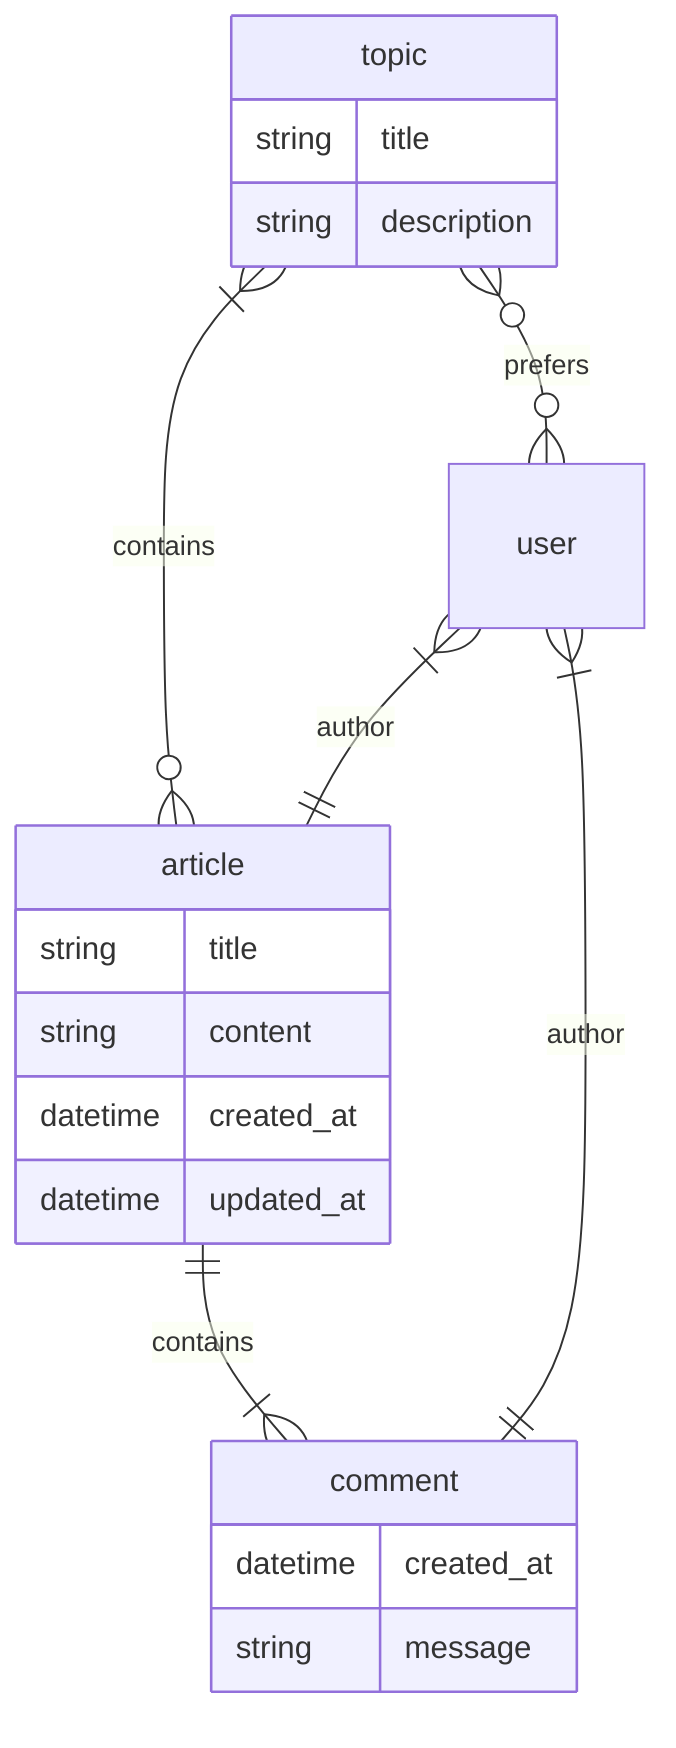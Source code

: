 erDiagram

    topic {
        string title
        string description
    }

    article {
        string title
        string content
        datetime created_at
        datetime updated_at
    }

    comment {
        datetime created_at
        string message
    }

    user

    article ||--|{ comment: contains
    topic }|--o{ article: contains
    topic }o--o{ user: prefers
    user }|--|| article: author
    user }|--|| comment: author